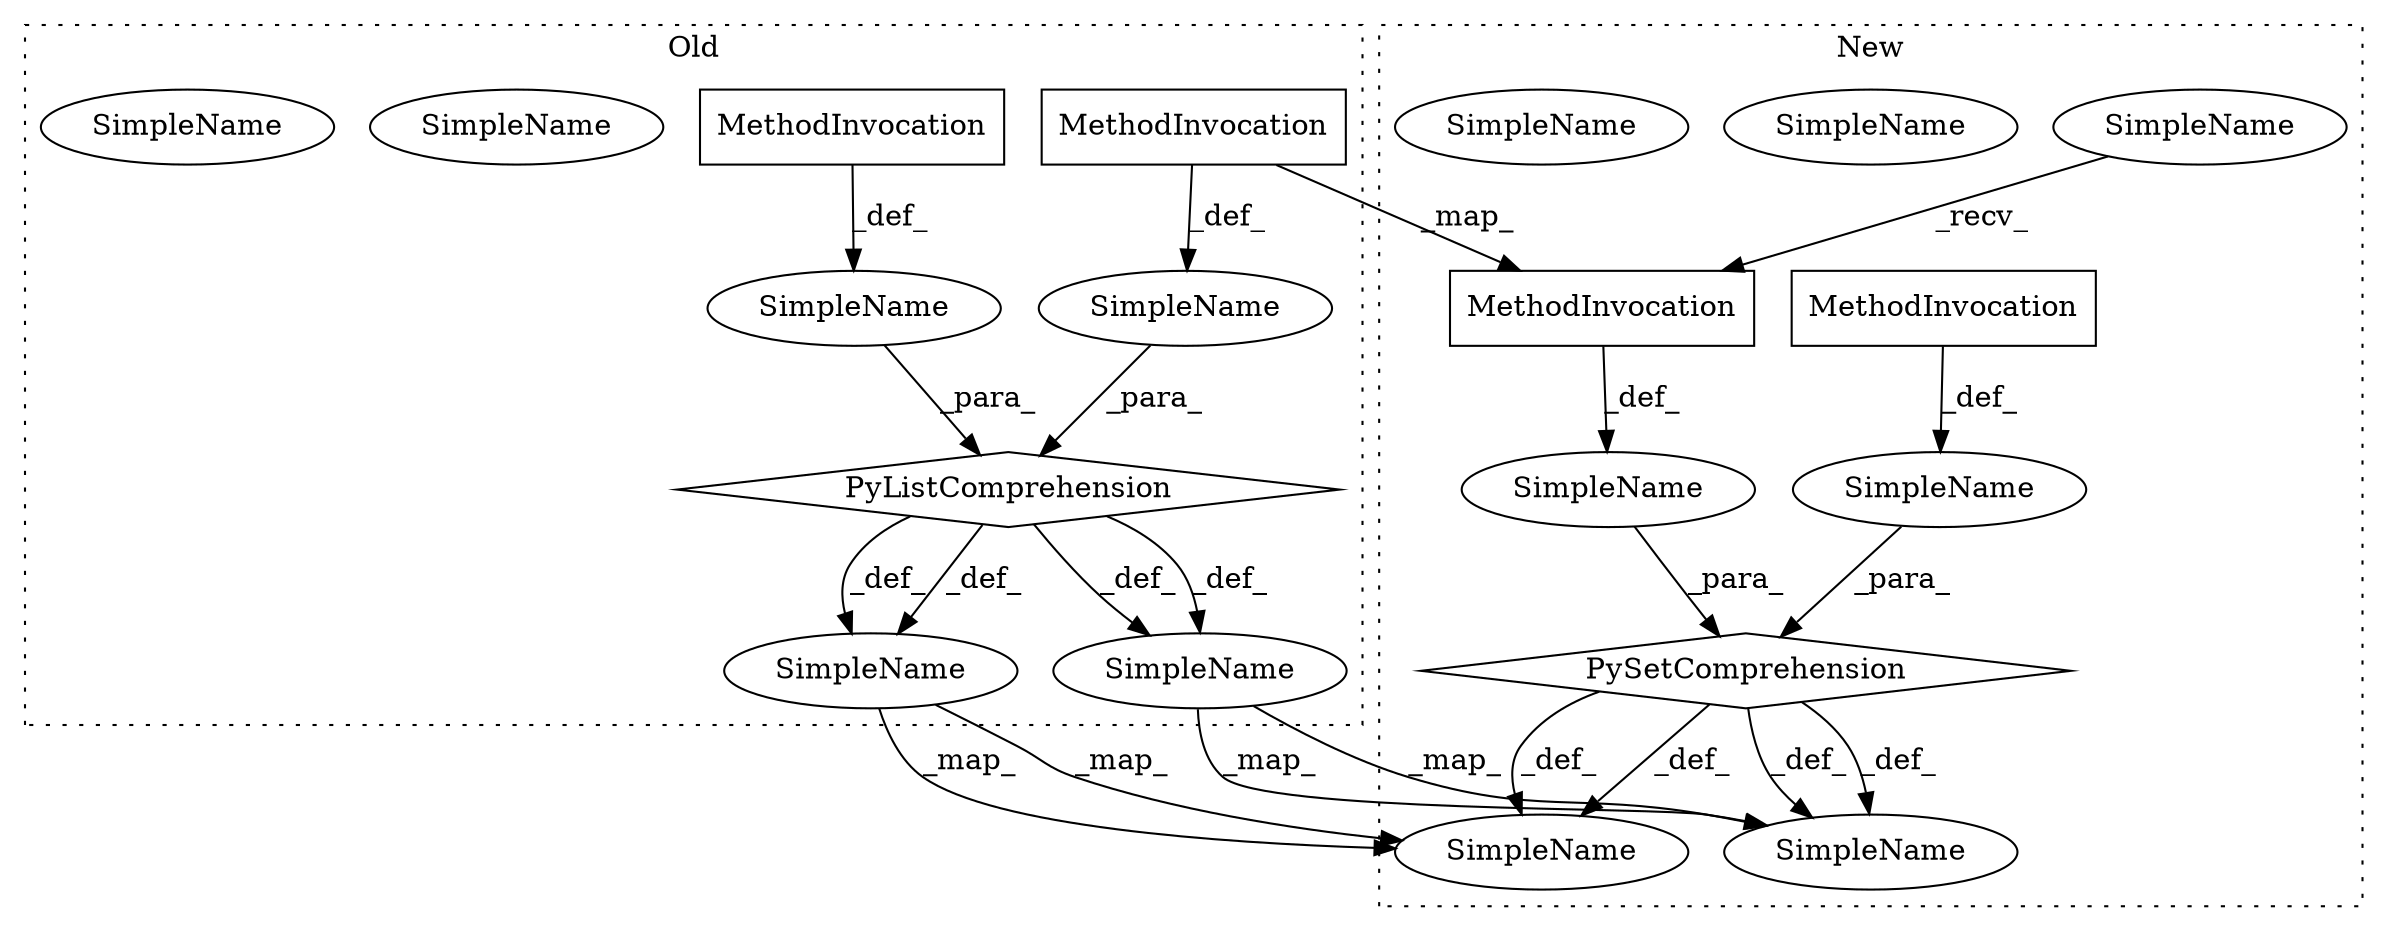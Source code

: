 digraph G {
subgraph cluster0 {
2 [label="MethodInvocation" a="32" s="638,648" l="9,1" shape="box"];
3 [label="MethodInvocation" a="32" s="638,648" l="9,1" shape="box"];
7 [label="SimpleName" a="42" s="943" l="5" shape="ellipse"];
9 [label="SimpleName" a="42" s="943" l="5" shape="ellipse"];
13 [label="SimpleName" a="42" s="" l="" shape="ellipse"];
14 [label="SimpleName" a="42" s="610" l="5" shape="ellipse"];
15 [label="SimpleName" a="42" s="" l="" shape="ellipse"];
16 [label="SimpleName" a="42" s="610" l="5" shape="ellipse"];
18 [label="PyListComprehension" a="109" s="627" l="219" shape="diamond"];
label = "Old";
style="dotted";
}
subgraph cluster1 {
1 [label="MethodInvocation" a="32" s="641,651" l="9,1" shape="box"];
4 [label="MethodInvocation" a="32" s="641,651" l="9,1" shape="box"];
5 [label="SimpleName" a="42" s="" l="" shape="ellipse"];
6 [label="SimpleName" a="42" s="" l="" shape="ellipse"];
8 [label="SimpleName" a="42" s="997" l="5" shape="ellipse"];
10 [label="SimpleName" a="42" s="613" l="5" shape="ellipse"];
11 [label="SimpleName" a="42" s="997" l="5" shape="ellipse"];
12 [label="SimpleName" a="42" s="" l="" shape="ellipse"];
17 [label="SimpleName" a="42" s="613" l="5" shape="ellipse"];
19 [label="PySetComprehension" a="111" s="630" l="234" shape="diamond"];
label = "New";
style="dotted";
}
1 -> 12 [label="_def_"];
2 -> 1 [label="_map_"];
2 -> 15 [label="_def_"];
3 -> 13 [label="_def_"];
4 -> 6 [label="_def_"];
5 -> 1 [label="_recv_"];
6 -> 19 [label="_para_"];
9 -> 11 [label="_map_"];
9 -> 11 [label="_map_"];
12 -> 19 [label="_para_"];
13 -> 18 [label="_para_"];
15 -> 18 [label="_para_"];
16 -> 17 [label="_map_"];
16 -> 17 [label="_map_"];
18 -> 9 [label="_def_"];
18 -> 16 [label="_def_"];
18 -> 16 [label="_def_"];
18 -> 9 [label="_def_"];
19 -> 11 [label="_def_"];
19 -> 17 [label="_def_"];
19 -> 11 [label="_def_"];
19 -> 17 [label="_def_"];
}